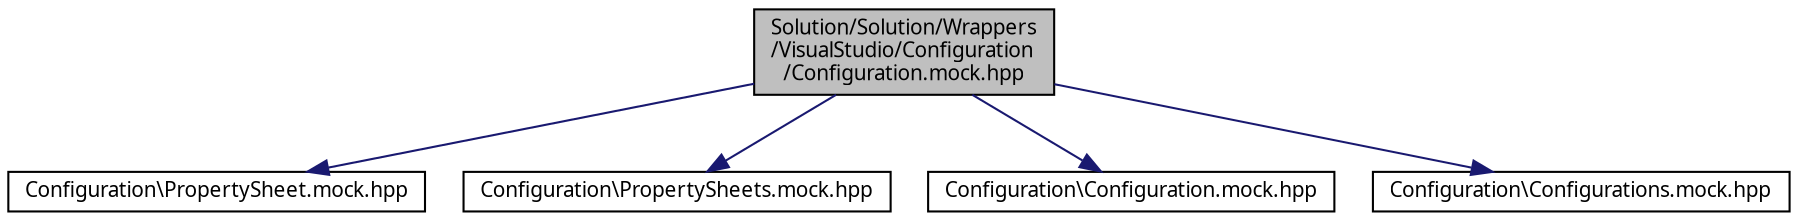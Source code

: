 digraph "Solution/Solution/Wrappers/VisualStudio/Configuration/Configuration.mock.hpp"
{
 // INTERACTIVE_SVG=YES
  edge [fontname="Verdana",fontsize="10",labelfontname="Verdana",labelfontsize="10"];
  node [fontname="Verdana",fontsize="10",shape=record];
  Node1 [label="Solution/Solution/Wrappers\l/VisualStudio/Configuration\l/Configuration.mock.hpp",height=0.2,width=0.4,color="black", fillcolor="grey75", style="filled", fontcolor="black"];
  Node1 -> Node2 [color="midnightblue",fontsize="10",style="solid",fontname="Verdana"];
  Node2 [label="Configuration\\PropertySheet.mock.hpp",height=0.2,width=0.4,color="black", fillcolor="white", style="filled",URL="$_property_sheet_8mock_8hpp_source.html"];
  Node1 -> Node3 [color="midnightblue",fontsize="10",style="solid",fontname="Verdana"];
  Node3 [label="Configuration\\PropertySheets.mock.hpp",height=0.2,width=0.4,color="black", fillcolor="white", style="filled",URL="$_property_sheets_8mock_8hpp_source.html"];
  Node1 -> Node4 [color="midnightblue",fontsize="10",style="solid",fontname="Verdana"];
  Node4 [label="Configuration\\Configuration.mock.hpp",height=0.2,width=0.4,color="black", fillcolor="white", style="filled",URL="$_configuration_2_configuration_8mock_8hpp_source.html"];
  Node1 -> Node5 [color="midnightblue",fontsize="10",style="solid",fontname="Verdana"];
  Node5 [label="Configuration\\Configurations.mock.hpp",height=0.2,width=0.4,color="black", fillcolor="white", style="filled",URL="$_configurations_8mock_8hpp_source.html"];
}
